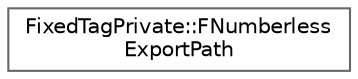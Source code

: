 digraph "Graphical Class Hierarchy"
{
 // INTERACTIVE_SVG=YES
 // LATEX_PDF_SIZE
  bgcolor="transparent";
  edge [fontname=Helvetica,fontsize=10,labelfontname=Helvetica,labelfontsize=10];
  node [fontname=Helvetica,fontsize=10,shape=box,height=0.2,width=0.4];
  rankdir="LR";
  Node0 [id="Node000000",label="FixedTagPrivate::FNumberless\lExportPath",height=0.2,width=0.4,color="grey40", fillcolor="white", style="filled",URL="$da/d62/structFixedTagPrivate_1_1FNumberlessExportPath.html",tooltip=" "];
}
